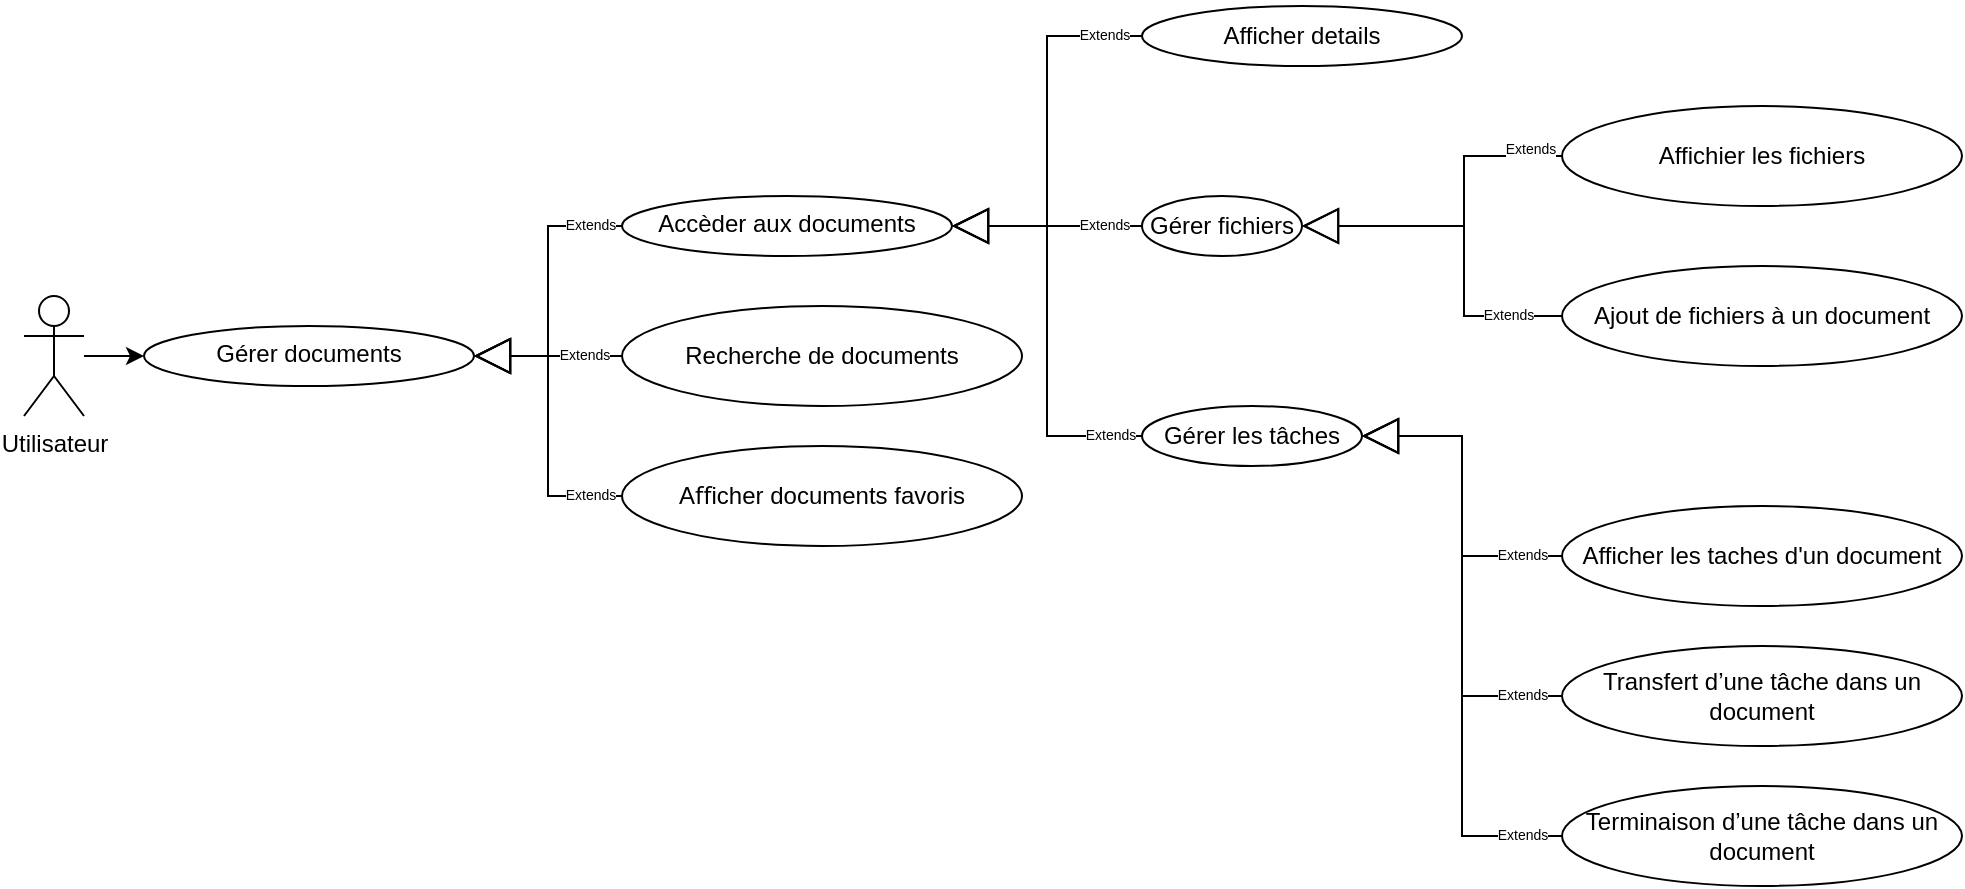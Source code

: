 <mxfile version="21.1.2" type="device">
  <diagram name="Page-1" id="nQ3Bp0haaYBXYoLkhWMa">
    <mxGraphModel dx="375" dy="244" grid="1" gridSize="10" guides="1" tooltips="1" connect="1" arrows="1" fold="1" page="1" pageScale="1" pageWidth="827" pageHeight="1169" math="0" shadow="0">
      <root>
        <mxCell id="0" />
        <mxCell id="1" parent="0" />
        <mxCell id="ziqzP9hSNCvYDxLCFBq7-26" style="edgeStyle=orthogonalEdgeStyle;rounded=0;orthogonalLoop=1;jettySize=auto;html=1;entryX=0;entryY=0.5;entryDx=0;entryDy=0;" edge="1" parent="1" source="ziqzP9hSNCvYDxLCFBq7-27" target="ziqzP9hSNCvYDxLCFBq7-49">
          <mxGeometry relative="1" as="geometry" />
        </mxCell>
        <mxCell id="ziqzP9hSNCvYDxLCFBq7-27" value="Utilisateur" style="shape=umlActor;verticalLabelPosition=bottom;verticalAlign=top;html=1;outlineConnect=0;" vertex="1" parent="1">
          <mxGeometry x="20" y="165" width="30" height="60" as="geometry" />
        </mxCell>
        <mxCell id="ziqzP9hSNCvYDxLCFBq7-28" value="Accèder aux documents" style="ellipse;whiteSpace=wrap;html=1;verticalAlign=top;" vertex="1" parent="1">
          <mxGeometry x="319" y="115" width="165" height="30" as="geometry" />
        </mxCell>
        <mxCell id="ziqzP9hSNCvYDxLCFBq7-29" value="Extends" style="endArrow=block;endSize=16;endFill=0;html=1;rounded=0;entryX=1;entryY=0.5;entryDx=0;entryDy=0;exitX=0;exitY=0.5;exitDx=0;exitDy=0;strokeColor=default;edgeStyle=orthogonalEdgeStyle;fontSize=7;" edge="1" parent="1" source="ziqzP9hSNCvYDxLCFBq7-30" target="ziqzP9hSNCvYDxLCFBq7-28">
          <mxGeometry x="-0.8" width="160" relative="1" as="geometry">
            <mxPoint x="409" y="70" as="sourcePoint" />
            <mxPoint x="579" y="150" as="targetPoint" />
            <mxPoint as="offset" />
          </mxGeometry>
        </mxCell>
        <mxCell id="ziqzP9hSNCvYDxLCFBq7-30" value="&lt;div&gt;Afficher details&lt;/div&gt;" style="ellipse;whiteSpace=wrap;html=1;" vertex="1" parent="1">
          <mxGeometry x="579" y="20" width="160" height="30" as="geometry" />
        </mxCell>
        <mxCell id="ziqzP9hSNCvYDxLCFBq7-31" value="Extends" style="endArrow=block;endSize=16;endFill=0;html=1;rounded=0;exitX=0;exitY=0.5;exitDx=0;exitDy=0;entryX=1;entryY=0.5;entryDx=0;entryDy=0;strokeColor=default;edgeStyle=orthogonalEdgeStyle;fontSize=7;" edge="1" parent="1" source="ziqzP9hSNCvYDxLCFBq7-32" target="ziqzP9hSNCvYDxLCFBq7-37">
          <mxGeometry x="-0.692" width="160" relative="1" as="geometry">
            <mxPoint x="580" y="160" as="sourcePoint" />
            <mxPoint x="720" y="250" as="targetPoint" />
            <mxPoint as="offset" />
            <Array as="points">
              <mxPoint x="740" y="175" />
              <mxPoint x="740" y="130" />
            </Array>
          </mxGeometry>
        </mxCell>
        <mxCell id="ziqzP9hSNCvYDxLCFBq7-32" value="&lt;div&gt;Ajout de fichiers&amp;nbsp;&lt;span style=&quot;background-color: initial;&quot;&gt;à un document&lt;/span&gt;&lt;/div&gt;" style="ellipse;whiteSpace=wrap;html=1;" vertex="1" parent="1">
          <mxGeometry x="789" y="150" width="200" height="50" as="geometry" />
        </mxCell>
        <mxCell id="ziqzP9hSNCvYDxLCFBq7-33" value="Recherche de documents" style="ellipse;whiteSpace=wrap;html=1;" vertex="1" parent="1">
          <mxGeometry x="319" y="170" width="200" height="50" as="geometry" />
        </mxCell>
        <mxCell id="ziqzP9hSNCvYDxLCFBq7-34" value="Aﬀicher documents favoris" style="ellipse;whiteSpace=wrap;html=1;" vertex="1" parent="1">
          <mxGeometry x="319" y="240" width="200" height="50" as="geometry" />
        </mxCell>
        <mxCell id="ziqzP9hSNCvYDxLCFBq7-35" value="Terminaison&amp;nbsp;d’une tâche dans&amp;nbsp;&lt;span style=&quot;border-color: var(--border-color); background-color: initial;&quot;&gt;un document&lt;/span&gt;" style="ellipse;whiteSpace=wrap;html=1;" vertex="1" parent="1">
          <mxGeometry x="789" y="410" width="200" height="50" as="geometry" />
        </mxCell>
        <mxCell id="ziqzP9hSNCvYDxLCFBq7-36" value="Transfert d’une tâche dans&amp;nbsp;&lt;span style=&quot;border-color: var(--border-color); background-color: initial;&quot;&gt;un document&lt;/span&gt;" style="ellipse;whiteSpace=wrap;html=1;" vertex="1" parent="1">
          <mxGeometry x="789" y="340" width="200" height="50" as="geometry" />
        </mxCell>
        <mxCell id="ziqzP9hSNCvYDxLCFBq7-37" value="Gérer fichiers" style="ellipse;whiteSpace=wrap;html=1;" vertex="1" parent="1">
          <mxGeometry x="579" y="115" width="80" height="30" as="geometry" />
        </mxCell>
        <mxCell id="ziqzP9hSNCvYDxLCFBq7-38" value="Gérer les tâches" style="ellipse;whiteSpace=wrap;html=1;" vertex="1" parent="1">
          <mxGeometry x="579" y="220" width="110" height="30" as="geometry" />
        </mxCell>
        <mxCell id="ziqzP9hSNCvYDxLCFBq7-39" value="&lt;div&gt;Afficher les taches d&#39;un document&lt;/div&gt;" style="ellipse;whiteSpace=wrap;html=1;" vertex="1" parent="1">
          <mxGeometry x="789" y="270" width="200" height="50" as="geometry" />
        </mxCell>
        <mxCell id="ziqzP9hSNCvYDxLCFBq7-40" value="Extends" style="endArrow=block;endSize=16;endFill=0;html=1;rounded=0;exitX=0;exitY=0.5;exitDx=0;exitDy=0;entryX=1;entryY=0.5;entryDx=0;entryDy=0;strokeColor=default;edgeStyle=orthogonalEdgeStyle;fontSize=7;" edge="1" parent="1" source="ziqzP9hSNCvYDxLCFBq7-35" target="ziqzP9hSNCvYDxLCFBq7-38">
          <mxGeometry x="-0.867" width="160" relative="1" as="geometry">
            <mxPoint x="764" y="185" as="sourcePoint" />
            <mxPoint x="678" y="171" as="targetPoint" />
            <mxPoint as="offset" />
          </mxGeometry>
        </mxCell>
        <mxCell id="ziqzP9hSNCvYDxLCFBq7-41" value="Extends" style="endArrow=block;endSize=16;endFill=0;html=1;rounded=0;exitX=0;exitY=0.5;exitDx=0;exitDy=0;entryX=1;entryY=0.5;entryDx=0;entryDy=0;strokeColor=default;edgeStyle=orthogonalEdgeStyle;fontSize=7;" edge="1" parent="1" source="ziqzP9hSNCvYDxLCFBq7-36" target="ziqzP9hSNCvYDxLCFBq7-38">
          <mxGeometry x="-0.826" width="160" relative="1" as="geometry">
            <mxPoint x="774" y="195" as="sourcePoint" />
            <mxPoint x="688" y="181" as="targetPoint" />
            <mxPoint as="offset" />
          </mxGeometry>
        </mxCell>
        <mxCell id="ziqzP9hSNCvYDxLCFBq7-42" value="Extends" style="endArrow=block;endSize=16;endFill=0;html=1;rounded=0;exitX=0;exitY=0.5;exitDx=0;exitDy=0;entryX=1;entryY=0.5;entryDx=0;entryDy=0;strokeColor=default;edgeStyle=orthogonalEdgeStyle;fontSize=7;" edge="1" parent="1" source="ziqzP9hSNCvYDxLCFBq7-39" target="ziqzP9hSNCvYDxLCFBq7-38">
          <mxGeometry x="-0.75" width="160" relative="1" as="geometry">
            <mxPoint x="784" y="205" as="sourcePoint" />
            <mxPoint x="698" y="191" as="targetPoint" />
            <mxPoint as="offset" />
          </mxGeometry>
        </mxCell>
        <mxCell id="ziqzP9hSNCvYDxLCFBq7-43" value="Extends" style="endArrow=block;endSize=16;endFill=0;html=1;rounded=0;entryX=1;entryY=0.5;entryDx=0;entryDy=0;exitX=0;exitY=0.5;exitDx=0;exitDy=0;strokeColor=default;edgeStyle=orthogonalEdgeStyle;fontSize=7;" edge="1" parent="1" source="ziqzP9hSNCvYDxLCFBq7-37" target="ziqzP9hSNCvYDxLCFBq7-28">
          <mxGeometry x="-0.6" width="160" relative="1" as="geometry">
            <mxPoint x="413" y="15" as="sourcePoint" />
            <mxPoint x="354" y="130" as="targetPoint" />
            <mxPoint as="offset" />
          </mxGeometry>
        </mxCell>
        <mxCell id="ziqzP9hSNCvYDxLCFBq7-44" value="Extends" style="endArrow=block;endSize=16;endFill=0;html=1;rounded=0;entryX=1;entryY=0.5;entryDx=0;entryDy=0;exitX=0;exitY=0.5;exitDx=0;exitDy=0;strokeColor=default;edgeStyle=orthogonalEdgeStyle;fontSize=7;" edge="1" parent="1" source="ziqzP9hSNCvYDxLCFBq7-38" target="ziqzP9hSNCvYDxLCFBq7-28">
          <mxGeometry x="-0.834" width="160" relative="1" as="geometry">
            <mxPoint x="444" y="125" as="sourcePoint" />
            <mxPoint x="354" y="130" as="targetPoint" />
            <mxPoint as="offset" />
          </mxGeometry>
        </mxCell>
        <mxCell id="ziqzP9hSNCvYDxLCFBq7-45" value="Extends" style="endArrow=block;endSize=16;endFill=0;html=1;rounded=0;entryX=1;entryY=0.5;entryDx=0;entryDy=0;exitX=0;exitY=0.5;exitDx=0;exitDy=0;strokeColor=default;edgeStyle=orthogonalEdgeStyle;fontSize=7;" edge="1" parent="1" source="ziqzP9hSNCvYDxLCFBq7-33" target="ziqzP9hSNCvYDxLCFBq7-49">
          <mxGeometry x="-0.486" width="160" relative="1" as="geometry">
            <mxPoint x="469" y="275" as="sourcePoint" />
            <mxPoint x="385" y="130" as="targetPoint" />
            <mxPoint as="offset" />
          </mxGeometry>
        </mxCell>
        <mxCell id="ziqzP9hSNCvYDxLCFBq7-46" value="Extends" style="endArrow=block;endSize=16;endFill=0;html=1;rounded=0;exitX=0;exitY=0.5;exitDx=0;exitDy=0;edgeStyle=orthogonalEdgeStyle;entryX=1;entryY=0.5;entryDx=0;entryDy=0;jumpSize=3;fontSize=7;" edge="1" parent="1" source="ziqzP9hSNCvYDxLCFBq7-34" target="ziqzP9hSNCvYDxLCFBq7-49">
          <mxGeometry x="-0.771" width="160" relative="1" as="geometry">
            <mxPoint x="469" y="405" as="sourcePoint" />
            <mxPoint x="351" y="131" as="targetPoint" />
            <mxPoint as="offset" />
          </mxGeometry>
        </mxCell>
        <mxCell id="ziqzP9hSNCvYDxLCFBq7-47" value="&lt;div&gt;Affichier les fichiers&lt;/div&gt;" style="ellipse;whiteSpace=wrap;html=1;" vertex="1" parent="1">
          <mxGeometry x="789" y="70" width="200" height="50" as="geometry" />
        </mxCell>
        <mxCell id="ziqzP9hSNCvYDxLCFBq7-48" value="Extends" style="endArrow=block;endSize=16;endFill=0;html=1;rounded=0;exitX=0;exitY=0.5;exitDx=0;exitDy=0;entryX=1;entryY=0.5;entryDx=0;entryDy=0;strokeColor=default;edgeStyle=orthogonalEdgeStyle;fontSize=7;" edge="1" parent="1" source="ziqzP9hSNCvYDxLCFBq7-47" target="ziqzP9hSNCvYDxLCFBq7-37">
          <mxGeometry x="-0.807" y="-3" width="160" relative="1" as="geometry">
            <mxPoint x="818" y="220" as="sourcePoint" />
            <mxPoint x="669" y="145" as="targetPoint" />
            <Array as="points">
              <mxPoint x="740" y="95" />
              <mxPoint x="740" y="130" />
            </Array>
            <mxPoint as="offset" />
          </mxGeometry>
        </mxCell>
        <mxCell id="ziqzP9hSNCvYDxLCFBq7-49" value="Gérer documents" style="ellipse;whiteSpace=wrap;html=1;verticalAlign=top;" vertex="1" parent="1">
          <mxGeometry x="80" y="180" width="165" height="30" as="geometry" />
        </mxCell>
        <mxCell id="ziqzP9hSNCvYDxLCFBq7-50" value="Extends" style="endArrow=block;endSize=16;endFill=0;html=1;rounded=0;exitX=0;exitY=0.5;exitDx=0;exitDy=0;edgeStyle=orthogonalEdgeStyle;entryX=1;entryY=0.5;entryDx=0;entryDy=0;jumpSize=3;fontSize=7;" edge="1" parent="1" source="ziqzP9hSNCvYDxLCFBq7-28" target="ziqzP9hSNCvYDxLCFBq7-49">
          <mxGeometry x="-0.765" width="160" relative="1" as="geometry">
            <mxPoint x="360" y="345" as="sourcePoint" />
            <mxPoint x="295" y="205" as="targetPoint" />
            <mxPoint as="offset" />
          </mxGeometry>
        </mxCell>
      </root>
    </mxGraphModel>
  </diagram>
</mxfile>
